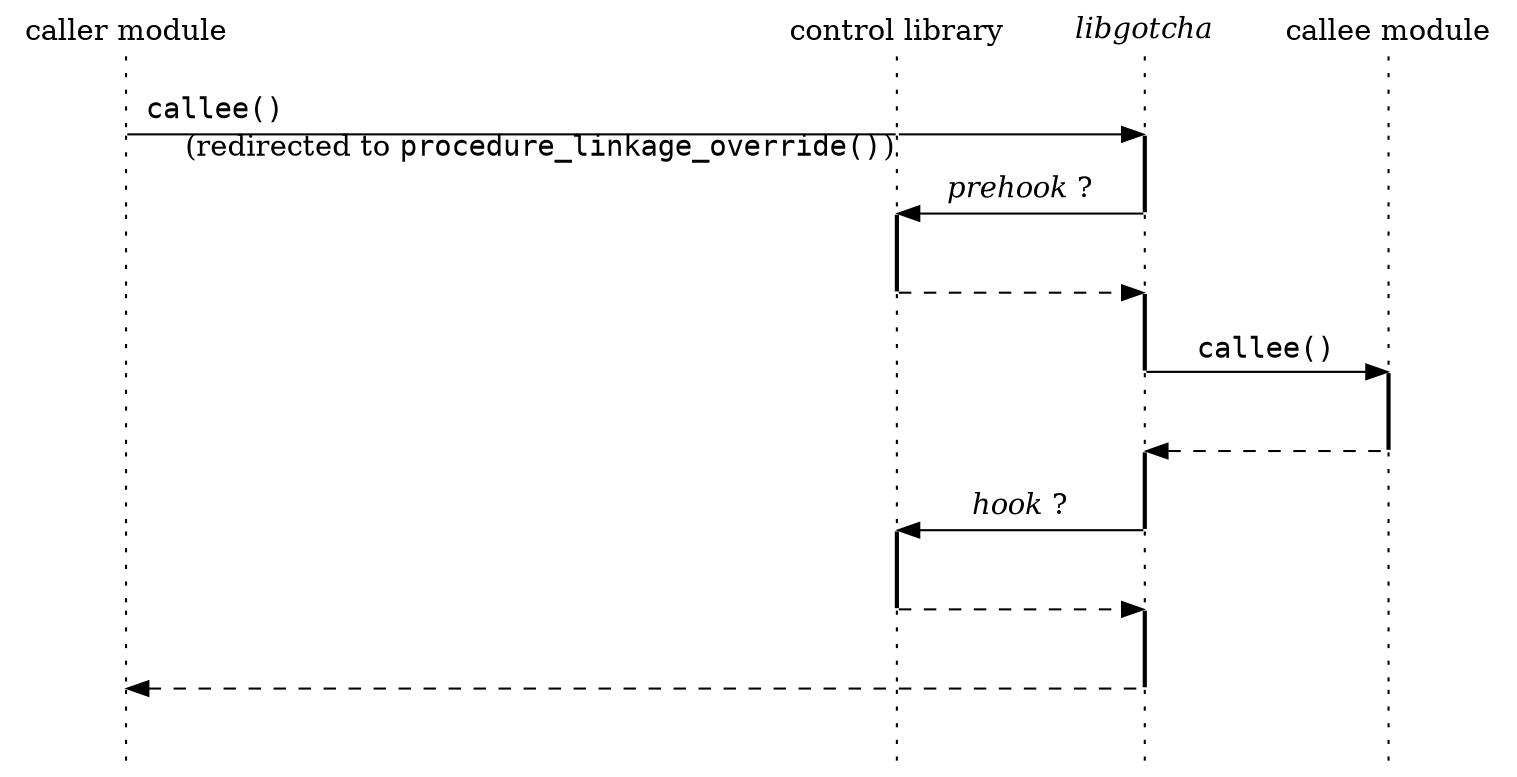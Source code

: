 strict digraph {
	edge [arrowhead=none];
	node [shape=none, width=0, height=0, label=""];

	caller [label="caller module"];
	control [label="control library"];
	gotcha [label=<<i>libgotcha</i>>];
	callee [label="callee module"];

	{
		// This weight must be at least the number of horizontal arrows.
		edge [style=dotted, weight=7];

		caller -> callerA -> callerB -> callerC -> callerD -> callerE -> callerF -> callerG -> callerH -> callerI;

		control -> controlA -> controlB;
		controlB -> controlC [style=solid, penwidth=2];
		controlC -> controlD -> controlE -> controlF;
		controlF -> controlG [style=solid, penwidth=2];
		controlG -> controlH -> controlI;

		gotcha -> gotchaA;
		gotchaA -> gotchaB [style=solid, penwidth=2];
		gotchaB -> gotchaC;
		gotchaC -> gotchaD [style=solid, penwidth=2];
		gotchaD -> gotchaE;
		gotchaE -> gotchaF [style=solid, penwidth=2];
		gotchaF -> gotchaG;
		gotchaG -> gotchaH [style=solid, penwidth=2];
		gotchaH -> gotchaI;

		callee -> calleeA -> calleeB -> calleeC -> calleeD;
		calleeD -> calleeE [style=solid, penwidth=2];
		calleeE -> calleeF -> calleeG -> calleeH -> calleeI;
	}

	{
		rank=same;
		callerA -> controlA [label=<<font face="monospace">callee()</font>                                                               >, headlabel=<(redirected to <font face="monospace">procedure_linkage_override()</font>)>];
		controlA -> gotchaA [arrowhead=normal];
	}

	{
		rank=same;
		controlB -> gotchaB [label=<<i>prehook</i> ?>, arrowhead=normal, dir=back];
	}

	{
		rank=same;
		controlC -> gotchaC [style=dashed, arrowhead=normal];
	}

	{
		rank=same;
		gotchaD -> calleeD [label="callee()", fontname="monospace", arrowhead=normal];
	}

	{
		rank=same;
		gotchaE -> calleeE [style=dashed, arrowhead=normal, dir=back];
	}

	{
		rank=same;
		controlF -> gotchaF [label=<<i>hook</i> ?>, arrowhead=normal, dir=back];
	}

	{
		rank=same;
		controlG -> gotchaG [style=dashed, arrowhead=normal];
	}

	{
		rank=same;
		callerH -> controlH [style=dashed, arrowhead=normal, dir=back];
		controlH -> gotchaH [style=dashed];
	}
}
